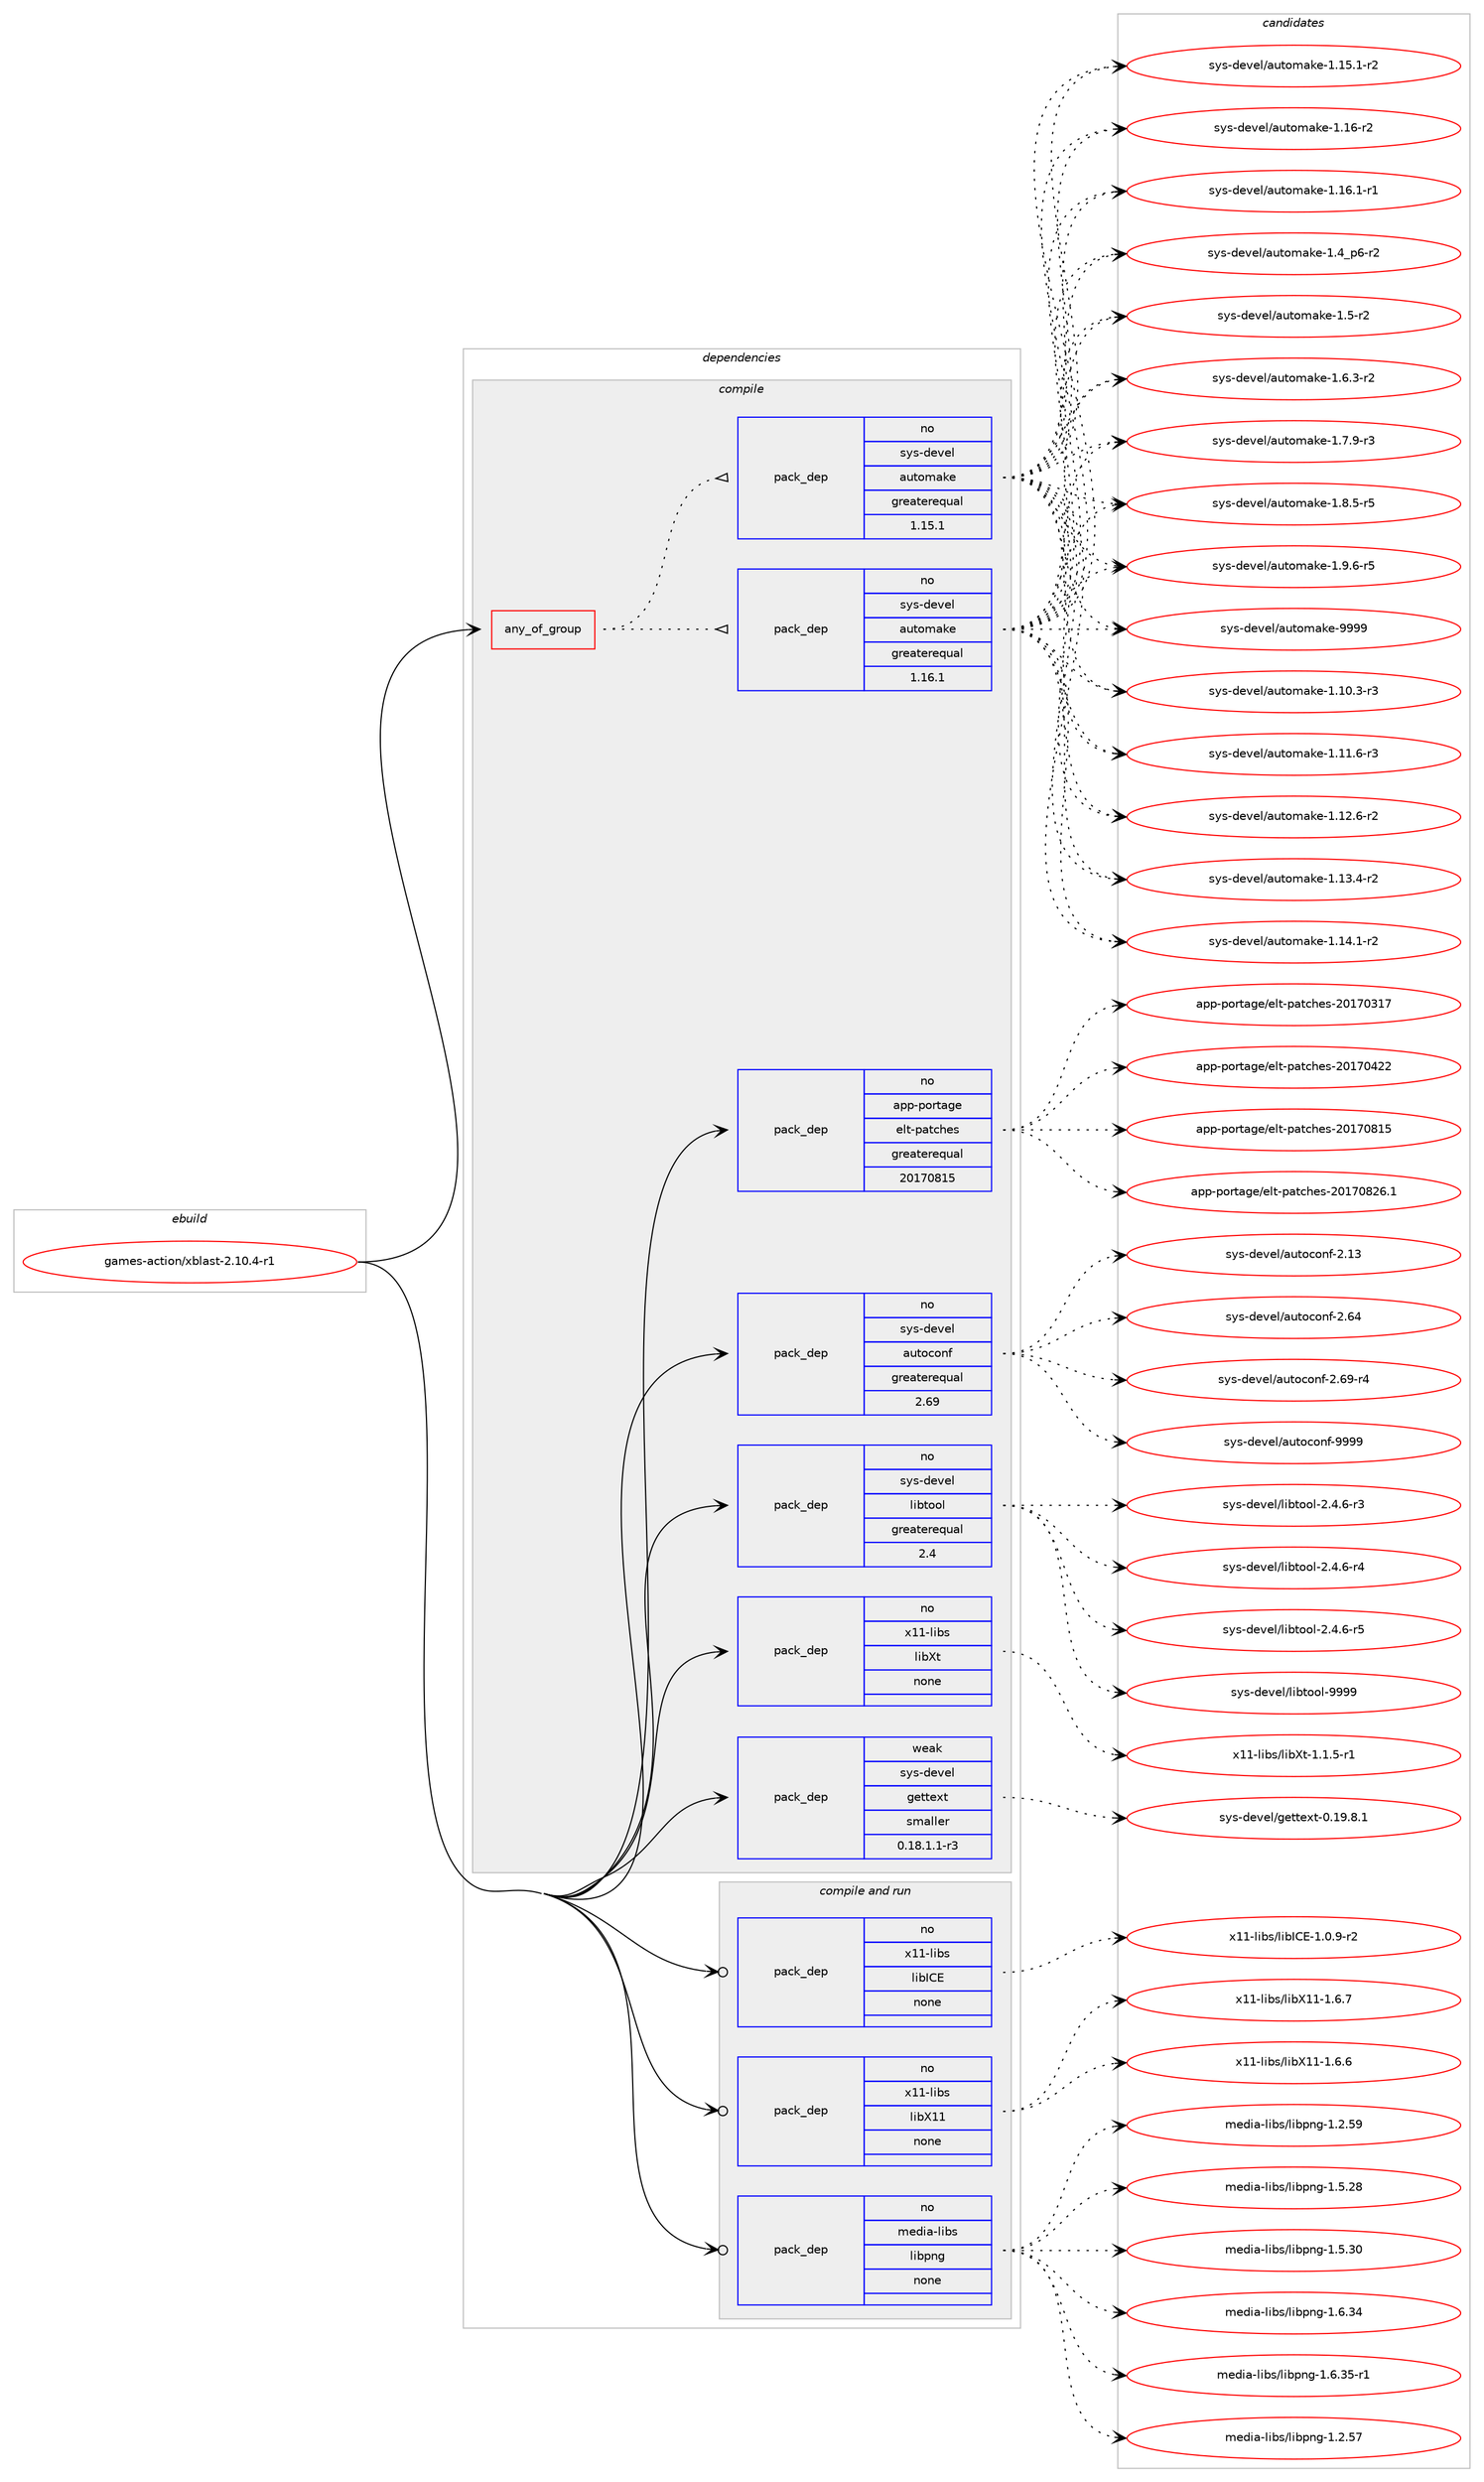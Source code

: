 digraph prolog {

# *************
# Graph options
# *************

newrank=true;
concentrate=true;
compound=true;
graph [rankdir=LR,fontname=Helvetica,fontsize=10,ranksep=1.5];#, ranksep=2.5, nodesep=0.2];
edge  [arrowhead=vee];
node  [fontname=Helvetica,fontsize=10];

# **********
# The ebuild
# **********

subgraph cluster_leftcol {
color=gray;
rank=same;
label=<<i>ebuild</i>>;
id [label="games-action/xblast-2.10.4-r1", color=red, width=4, href="../games-action/xblast-2.10.4-r1.svg"];
}

# ****************
# The dependencies
# ****************

subgraph cluster_midcol {
color=gray;
label=<<i>dependencies</i>>;
subgraph cluster_compile {
fillcolor="#eeeeee";
style=filled;
label=<<i>compile</i>>;
subgraph any128 {
dependency5862 [label=<<TABLE BORDER="0" CELLBORDER="1" CELLSPACING="0" CELLPADDING="4"><TR><TD CELLPADDING="10">any_of_group</TD></TR></TABLE>>, shape=none, color=red];subgraph pack4511 {
dependency5863 [label=<<TABLE BORDER="0" CELLBORDER="1" CELLSPACING="0" CELLPADDING="4" WIDTH="220"><TR><TD ROWSPAN="6" CELLPADDING="30">pack_dep</TD></TR><TR><TD WIDTH="110">no</TD></TR><TR><TD>sys-devel</TD></TR><TR><TD>automake</TD></TR><TR><TD>greaterequal</TD></TR><TR><TD>1.16.1</TD></TR></TABLE>>, shape=none, color=blue];
}
dependency5862:e -> dependency5863:w [weight=20,style="dotted",arrowhead="oinv"];
subgraph pack4512 {
dependency5864 [label=<<TABLE BORDER="0" CELLBORDER="1" CELLSPACING="0" CELLPADDING="4" WIDTH="220"><TR><TD ROWSPAN="6" CELLPADDING="30">pack_dep</TD></TR><TR><TD WIDTH="110">no</TD></TR><TR><TD>sys-devel</TD></TR><TR><TD>automake</TD></TR><TR><TD>greaterequal</TD></TR><TR><TD>1.15.1</TD></TR></TABLE>>, shape=none, color=blue];
}
dependency5862:e -> dependency5864:w [weight=20,style="dotted",arrowhead="oinv"];
}
id:e -> dependency5862:w [weight=20,style="solid",arrowhead="vee"];
subgraph pack4513 {
dependency5865 [label=<<TABLE BORDER="0" CELLBORDER="1" CELLSPACING="0" CELLPADDING="4" WIDTH="220"><TR><TD ROWSPAN="6" CELLPADDING="30">pack_dep</TD></TR><TR><TD WIDTH="110">no</TD></TR><TR><TD>app-portage</TD></TR><TR><TD>elt-patches</TD></TR><TR><TD>greaterequal</TD></TR><TR><TD>20170815</TD></TR></TABLE>>, shape=none, color=blue];
}
id:e -> dependency5865:w [weight=20,style="solid",arrowhead="vee"];
subgraph pack4514 {
dependency5866 [label=<<TABLE BORDER="0" CELLBORDER="1" CELLSPACING="0" CELLPADDING="4" WIDTH="220"><TR><TD ROWSPAN="6" CELLPADDING="30">pack_dep</TD></TR><TR><TD WIDTH="110">no</TD></TR><TR><TD>sys-devel</TD></TR><TR><TD>autoconf</TD></TR><TR><TD>greaterequal</TD></TR><TR><TD>2.69</TD></TR></TABLE>>, shape=none, color=blue];
}
id:e -> dependency5866:w [weight=20,style="solid",arrowhead="vee"];
subgraph pack4515 {
dependency5867 [label=<<TABLE BORDER="0" CELLBORDER="1" CELLSPACING="0" CELLPADDING="4" WIDTH="220"><TR><TD ROWSPAN="6" CELLPADDING="30">pack_dep</TD></TR><TR><TD WIDTH="110">no</TD></TR><TR><TD>sys-devel</TD></TR><TR><TD>libtool</TD></TR><TR><TD>greaterequal</TD></TR><TR><TD>2.4</TD></TR></TABLE>>, shape=none, color=blue];
}
id:e -> dependency5867:w [weight=20,style="solid",arrowhead="vee"];
subgraph pack4516 {
dependency5868 [label=<<TABLE BORDER="0" CELLBORDER="1" CELLSPACING="0" CELLPADDING="4" WIDTH="220"><TR><TD ROWSPAN="6" CELLPADDING="30">pack_dep</TD></TR><TR><TD WIDTH="110">no</TD></TR><TR><TD>x11-libs</TD></TR><TR><TD>libXt</TD></TR><TR><TD>none</TD></TR><TR><TD></TD></TR></TABLE>>, shape=none, color=blue];
}
id:e -> dependency5868:w [weight=20,style="solid",arrowhead="vee"];
subgraph pack4517 {
dependency5869 [label=<<TABLE BORDER="0" CELLBORDER="1" CELLSPACING="0" CELLPADDING="4" WIDTH="220"><TR><TD ROWSPAN="6" CELLPADDING="30">pack_dep</TD></TR><TR><TD WIDTH="110">weak</TD></TR><TR><TD>sys-devel</TD></TR><TR><TD>gettext</TD></TR><TR><TD>smaller</TD></TR><TR><TD>0.18.1.1-r3</TD></TR></TABLE>>, shape=none, color=blue];
}
id:e -> dependency5869:w [weight=20,style="solid",arrowhead="vee"];
}
subgraph cluster_compileandrun {
fillcolor="#eeeeee";
style=filled;
label=<<i>compile and run</i>>;
subgraph pack4518 {
dependency5870 [label=<<TABLE BORDER="0" CELLBORDER="1" CELLSPACING="0" CELLPADDING="4" WIDTH="220"><TR><TD ROWSPAN="6" CELLPADDING="30">pack_dep</TD></TR><TR><TD WIDTH="110">no</TD></TR><TR><TD>media-libs</TD></TR><TR><TD>libpng</TD></TR><TR><TD>none</TD></TR><TR><TD></TD></TR></TABLE>>, shape=none, color=blue];
}
id:e -> dependency5870:w [weight=20,style="solid",arrowhead="odotvee"];
subgraph pack4519 {
dependency5871 [label=<<TABLE BORDER="0" CELLBORDER="1" CELLSPACING="0" CELLPADDING="4" WIDTH="220"><TR><TD ROWSPAN="6" CELLPADDING="30">pack_dep</TD></TR><TR><TD WIDTH="110">no</TD></TR><TR><TD>x11-libs</TD></TR><TR><TD>libICE</TD></TR><TR><TD>none</TD></TR><TR><TD></TD></TR></TABLE>>, shape=none, color=blue];
}
id:e -> dependency5871:w [weight=20,style="solid",arrowhead="odotvee"];
subgraph pack4520 {
dependency5872 [label=<<TABLE BORDER="0" CELLBORDER="1" CELLSPACING="0" CELLPADDING="4" WIDTH="220"><TR><TD ROWSPAN="6" CELLPADDING="30">pack_dep</TD></TR><TR><TD WIDTH="110">no</TD></TR><TR><TD>x11-libs</TD></TR><TR><TD>libX11</TD></TR><TR><TD>none</TD></TR><TR><TD></TD></TR></TABLE>>, shape=none, color=blue];
}
id:e -> dependency5872:w [weight=20,style="solid",arrowhead="odotvee"];
}
subgraph cluster_run {
fillcolor="#eeeeee";
style=filled;
label=<<i>run</i>>;
}
}

# **************
# The candidates
# **************

subgraph cluster_choices {
rank=same;
color=gray;
label=<<i>candidates</i>>;

subgraph choice4511 {
color=black;
nodesep=1;
choice11512111545100101118101108479711711611110997107101454946494846514511451 [label="sys-devel/automake-1.10.3-r3", color=red, width=4,href="../sys-devel/automake-1.10.3-r3.svg"];
choice11512111545100101118101108479711711611110997107101454946494946544511451 [label="sys-devel/automake-1.11.6-r3", color=red, width=4,href="../sys-devel/automake-1.11.6-r3.svg"];
choice11512111545100101118101108479711711611110997107101454946495046544511450 [label="sys-devel/automake-1.12.6-r2", color=red, width=4,href="../sys-devel/automake-1.12.6-r2.svg"];
choice11512111545100101118101108479711711611110997107101454946495146524511450 [label="sys-devel/automake-1.13.4-r2", color=red, width=4,href="../sys-devel/automake-1.13.4-r2.svg"];
choice11512111545100101118101108479711711611110997107101454946495246494511450 [label="sys-devel/automake-1.14.1-r2", color=red, width=4,href="../sys-devel/automake-1.14.1-r2.svg"];
choice11512111545100101118101108479711711611110997107101454946495346494511450 [label="sys-devel/automake-1.15.1-r2", color=red, width=4,href="../sys-devel/automake-1.15.1-r2.svg"];
choice1151211154510010111810110847971171161111099710710145494649544511450 [label="sys-devel/automake-1.16-r2", color=red, width=4,href="../sys-devel/automake-1.16-r2.svg"];
choice11512111545100101118101108479711711611110997107101454946495446494511449 [label="sys-devel/automake-1.16.1-r1", color=red, width=4,href="../sys-devel/automake-1.16.1-r1.svg"];
choice115121115451001011181011084797117116111109971071014549465295112544511450 [label="sys-devel/automake-1.4_p6-r2", color=red, width=4,href="../sys-devel/automake-1.4_p6-r2.svg"];
choice11512111545100101118101108479711711611110997107101454946534511450 [label="sys-devel/automake-1.5-r2", color=red, width=4,href="../sys-devel/automake-1.5-r2.svg"];
choice115121115451001011181011084797117116111109971071014549465446514511450 [label="sys-devel/automake-1.6.3-r2", color=red, width=4,href="../sys-devel/automake-1.6.3-r2.svg"];
choice115121115451001011181011084797117116111109971071014549465546574511451 [label="sys-devel/automake-1.7.9-r3", color=red, width=4,href="../sys-devel/automake-1.7.9-r3.svg"];
choice115121115451001011181011084797117116111109971071014549465646534511453 [label="sys-devel/automake-1.8.5-r5", color=red, width=4,href="../sys-devel/automake-1.8.5-r5.svg"];
choice115121115451001011181011084797117116111109971071014549465746544511453 [label="sys-devel/automake-1.9.6-r5", color=red, width=4,href="../sys-devel/automake-1.9.6-r5.svg"];
choice115121115451001011181011084797117116111109971071014557575757 [label="sys-devel/automake-9999", color=red, width=4,href="../sys-devel/automake-9999.svg"];
dependency5863:e -> choice11512111545100101118101108479711711611110997107101454946494846514511451:w [style=dotted,weight="100"];
dependency5863:e -> choice11512111545100101118101108479711711611110997107101454946494946544511451:w [style=dotted,weight="100"];
dependency5863:e -> choice11512111545100101118101108479711711611110997107101454946495046544511450:w [style=dotted,weight="100"];
dependency5863:e -> choice11512111545100101118101108479711711611110997107101454946495146524511450:w [style=dotted,weight="100"];
dependency5863:e -> choice11512111545100101118101108479711711611110997107101454946495246494511450:w [style=dotted,weight="100"];
dependency5863:e -> choice11512111545100101118101108479711711611110997107101454946495346494511450:w [style=dotted,weight="100"];
dependency5863:e -> choice1151211154510010111810110847971171161111099710710145494649544511450:w [style=dotted,weight="100"];
dependency5863:e -> choice11512111545100101118101108479711711611110997107101454946495446494511449:w [style=dotted,weight="100"];
dependency5863:e -> choice115121115451001011181011084797117116111109971071014549465295112544511450:w [style=dotted,weight="100"];
dependency5863:e -> choice11512111545100101118101108479711711611110997107101454946534511450:w [style=dotted,weight="100"];
dependency5863:e -> choice115121115451001011181011084797117116111109971071014549465446514511450:w [style=dotted,weight="100"];
dependency5863:e -> choice115121115451001011181011084797117116111109971071014549465546574511451:w [style=dotted,weight="100"];
dependency5863:e -> choice115121115451001011181011084797117116111109971071014549465646534511453:w [style=dotted,weight="100"];
dependency5863:e -> choice115121115451001011181011084797117116111109971071014549465746544511453:w [style=dotted,weight="100"];
dependency5863:e -> choice115121115451001011181011084797117116111109971071014557575757:w [style=dotted,weight="100"];
}
subgraph choice4512 {
color=black;
nodesep=1;
choice11512111545100101118101108479711711611110997107101454946494846514511451 [label="sys-devel/automake-1.10.3-r3", color=red, width=4,href="../sys-devel/automake-1.10.3-r3.svg"];
choice11512111545100101118101108479711711611110997107101454946494946544511451 [label="sys-devel/automake-1.11.6-r3", color=red, width=4,href="../sys-devel/automake-1.11.6-r3.svg"];
choice11512111545100101118101108479711711611110997107101454946495046544511450 [label="sys-devel/automake-1.12.6-r2", color=red, width=4,href="../sys-devel/automake-1.12.6-r2.svg"];
choice11512111545100101118101108479711711611110997107101454946495146524511450 [label="sys-devel/automake-1.13.4-r2", color=red, width=4,href="../sys-devel/automake-1.13.4-r2.svg"];
choice11512111545100101118101108479711711611110997107101454946495246494511450 [label="sys-devel/automake-1.14.1-r2", color=red, width=4,href="../sys-devel/automake-1.14.1-r2.svg"];
choice11512111545100101118101108479711711611110997107101454946495346494511450 [label="sys-devel/automake-1.15.1-r2", color=red, width=4,href="../sys-devel/automake-1.15.1-r2.svg"];
choice1151211154510010111810110847971171161111099710710145494649544511450 [label="sys-devel/automake-1.16-r2", color=red, width=4,href="../sys-devel/automake-1.16-r2.svg"];
choice11512111545100101118101108479711711611110997107101454946495446494511449 [label="sys-devel/automake-1.16.1-r1", color=red, width=4,href="../sys-devel/automake-1.16.1-r1.svg"];
choice115121115451001011181011084797117116111109971071014549465295112544511450 [label="sys-devel/automake-1.4_p6-r2", color=red, width=4,href="../sys-devel/automake-1.4_p6-r2.svg"];
choice11512111545100101118101108479711711611110997107101454946534511450 [label="sys-devel/automake-1.5-r2", color=red, width=4,href="../sys-devel/automake-1.5-r2.svg"];
choice115121115451001011181011084797117116111109971071014549465446514511450 [label="sys-devel/automake-1.6.3-r2", color=red, width=4,href="../sys-devel/automake-1.6.3-r2.svg"];
choice115121115451001011181011084797117116111109971071014549465546574511451 [label="sys-devel/automake-1.7.9-r3", color=red, width=4,href="../sys-devel/automake-1.7.9-r3.svg"];
choice115121115451001011181011084797117116111109971071014549465646534511453 [label="sys-devel/automake-1.8.5-r5", color=red, width=4,href="../sys-devel/automake-1.8.5-r5.svg"];
choice115121115451001011181011084797117116111109971071014549465746544511453 [label="sys-devel/automake-1.9.6-r5", color=red, width=4,href="../sys-devel/automake-1.9.6-r5.svg"];
choice115121115451001011181011084797117116111109971071014557575757 [label="sys-devel/automake-9999", color=red, width=4,href="../sys-devel/automake-9999.svg"];
dependency5864:e -> choice11512111545100101118101108479711711611110997107101454946494846514511451:w [style=dotted,weight="100"];
dependency5864:e -> choice11512111545100101118101108479711711611110997107101454946494946544511451:w [style=dotted,weight="100"];
dependency5864:e -> choice11512111545100101118101108479711711611110997107101454946495046544511450:w [style=dotted,weight="100"];
dependency5864:e -> choice11512111545100101118101108479711711611110997107101454946495146524511450:w [style=dotted,weight="100"];
dependency5864:e -> choice11512111545100101118101108479711711611110997107101454946495246494511450:w [style=dotted,weight="100"];
dependency5864:e -> choice11512111545100101118101108479711711611110997107101454946495346494511450:w [style=dotted,weight="100"];
dependency5864:e -> choice1151211154510010111810110847971171161111099710710145494649544511450:w [style=dotted,weight="100"];
dependency5864:e -> choice11512111545100101118101108479711711611110997107101454946495446494511449:w [style=dotted,weight="100"];
dependency5864:e -> choice115121115451001011181011084797117116111109971071014549465295112544511450:w [style=dotted,weight="100"];
dependency5864:e -> choice11512111545100101118101108479711711611110997107101454946534511450:w [style=dotted,weight="100"];
dependency5864:e -> choice115121115451001011181011084797117116111109971071014549465446514511450:w [style=dotted,weight="100"];
dependency5864:e -> choice115121115451001011181011084797117116111109971071014549465546574511451:w [style=dotted,weight="100"];
dependency5864:e -> choice115121115451001011181011084797117116111109971071014549465646534511453:w [style=dotted,weight="100"];
dependency5864:e -> choice115121115451001011181011084797117116111109971071014549465746544511453:w [style=dotted,weight="100"];
dependency5864:e -> choice115121115451001011181011084797117116111109971071014557575757:w [style=dotted,weight="100"];
}
subgraph choice4513 {
color=black;
nodesep=1;
choice97112112451121111141169710310147101108116451129711699104101115455048495548514955 [label="app-portage/elt-patches-20170317", color=red, width=4,href="../app-portage/elt-patches-20170317.svg"];
choice97112112451121111141169710310147101108116451129711699104101115455048495548525050 [label="app-portage/elt-patches-20170422", color=red, width=4,href="../app-portage/elt-patches-20170422.svg"];
choice97112112451121111141169710310147101108116451129711699104101115455048495548564953 [label="app-portage/elt-patches-20170815", color=red, width=4,href="../app-portage/elt-patches-20170815.svg"];
choice971121124511211111411697103101471011081164511297116991041011154550484955485650544649 [label="app-portage/elt-patches-20170826.1", color=red, width=4,href="../app-portage/elt-patches-20170826.1.svg"];
dependency5865:e -> choice97112112451121111141169710310147101108116451129711699104101115455048495548514955:w [style=dotted,weight="100"];
dependency5865:e -> choice97112112451121111141169710310147101108116451129711699104101115455048495548525050:w [style=dotted,weight="100"];
dependency5865:e -> choice97112112451121111141169710310147101108116451129711699104101115455048495548564953:w [style=dotted,weight="100"];
dependency5865:e -> choice971121124511211111411697103101471011081164511297116991041011154550484955485650544649:w [style=dotted,weight="100"];
}
subgraph choice4514 {
color=black;
nodesep=1;
choice115121115451001011181011084797117116111991111101024550464951 [label="sys-devel/autoconf-2.13", color=red, width=4,href="../sys-devel/autoconf-2.13.svg"];
choice115121115451001011181011084797117116111991111101024550465452 [label="sys-devel/autoconf-2.64", color=red, width=4,href="../sys-devel/autoconf-2.64.svg"];
choice1151211154510010111810110847971171161119911111010245504654574511452 [label="sys-devel/autoconf-2.69-r4", color=red, width=4,href="../sys-devel/autoconf-2.69-r4.svg"];
choice115121115451001011181011084797117116111991111101024557575757 [label="sys-devel/autoconf-9999", color=red, width=4,href="../sys-devel/autoconf-9999.svg"];
dependency5866:e -> choice115121115451001011181011084797117116111991111101024550464951:w [style=dotted,weight="100"];
dependency5866:e -> choice115121115451001011181011084797117116111991111101024550465452:w [style=dotted,weight="100"];
dependency5866:e -> choice1151211154510010111810110847971171161119911111010245504654574511452:w [style=dotted,weight="100"];
dependency5866:e -> choice115121115451001011181011084797117116111991111101024557575757:w [style=dotted,weight="100"];
}
subgraph choice4515 {
color=black;
nodesep=1;
choice1151211154510010111810110847108105981161111111084550465246544511451 [label="sys-devel/libtool-2.4.6-r3", color=red, width=4,href="../sys-devel/libtool-2.4.6-r3.svg"];
choice1151211154510010111810110847108105981161111111084550465246544511452 [label="sys-devel/libtool-2.4.6-r4", color=red, width=4,href="../sys-devel/libtool-2.4.6-r4.svg"];
choice1151211154510010111810110847108105981161111111084550465246544511453 [label="sys-devel/libtool-2.4.6-r5", color=red, width=4,href="../sys-devel/libtool-2.4.6-r5.svg"];
choice1151211154510010111810110847108105981161111111084557575757 [label="sys-devel/libtool-9999", color=red, width=4,href="../sys-devel/libtool-9999.svg"];
dependency5867:e -> choice1151211154510010111810110847108105981161111111084550465246544511451:w [style=dotted,weight="100"];
dependency5867:e -> choice1151211154510010111810110847108105981161111111084550465246544511452:w [style=dotted,weight="100"];
dependency5867:e -> choice1151211154510010111810110847108105981161111111084550465246544511453:w [style=dotted,weight="100"];
dependency5867:e -> choice1151211154510010111810110847108105981161111111084557575757:w [style=dotted,weight="100"];
}
subgraph choice4516 {
color=black;
nodesep=1;
choice120494945108105981154710810598881164549464946534511449 [label="x11-libs/libXt-1.1.5-r1", color=red, width=4,href="../x11-libs/libXt-1.1.5-r1.svg"];
dependency5868:e -> choice120494945108105981154710810598881164549464946534511449:w [style=dotted,weight="100"];
}
subgraph choice4517 {
color=black;
nodesep=1;
choice1151211154510010111810110847103101116116101120116454846495746564649 [label="sys-devel/gettext-0.19.8.1", color=red, width=4,href="../sys-devel/gettext-0.19.8.1.svg"];
dependency5869:e -> choice1151211154510010111810110847103101116116101120116454846495746564649:w [style=dotted,weight="100"];
}
subgraph choice4518 {
color=black;
nodesep=1;
choice109101100105974510810598115471081059811211010345494650465355 [label="media-libs/libpng-1.2.57", color=red, width=4,href="../media-libs/libpng-1.2.57.svg"];
choice109101100105974510810598115471081059811211010345494650465357 [label="media-libs/libpng-1.2.59", color=red, width=4,href="../media-libs/libpng-1.2.59.svg"];
choice109101100105974510810598115471081059811211010345494653465056 [label="media-libs/libpng-1.5.28", color=red, width=4,href="../media-libs/libpng-1.5.28.svg"];
choice109101100105974510810598115471081059811211010345494653465148 [label="media-libs/libpng-1.5.30", color=red, width=4,href="../media-libs/libpng-1.5.30.svg"];
choice109101100105974510810598115471081059811211010345494654465152 [label="media-libs/libpng-1.6.34", color=red, width=4,href="../media-libs/libpng-1.6.34.svg"];
choice1091011001059745108105981154710810598112110103454946544651534511449 [label="media-libs/libpng-1.6.35-r1", color=red, width=4,href="../media-libs/libpng-1.6.35-r1.svg"];
dependency5870:e -> choice109101100105974510810598115471081059811211010345494650465355:w [style=dotted,weight="100"];
dependency5870:e -> choice109101100105974510810598115471081059811211010345494650465357:w [style=dotted,weight="100"];
dependency5870:e -> choice109101100105974510810598115471081059811211010345494653465056:w [style=dotted,weight="100"];
dependency5870:e -> choice109101100105974510810598115471081059811211010345494653465148:w [style=dotted,weight="100"];
dependency5870:e -> choice109101100105974510810598115471081059811211010345494654465152:w [style=dotted,weight="100"];
dependency5870:e -> choice1091011001059745108105981154710810598112110103454946544651534511449:w [style=dotted,weight="100"];
}
subgraph choice4519 {
color=black;
nodesep=1;
choice1204949451081059811547108105987367694549464846574511450 [label="x11-libs/libICE-1.0.9-r2", color=red, width=4,href="../x11-libs/libICE-1.0.9-r2.svg"];
dependency5871:e -> choice1204949451081059811547108105987367694549464846574511450:w [style=dotted,weight="100"];
}
subgraph choice4520 {
color=black;
nodesep=1;
choice120494945108105981154710810598884949454946544654 [label="x11-libs/libX11-1.6.6", color=red, width=4,href="../x11-libs/libX11-1.6.6.svg"];
choice120494945108105981154710810598884949454946544655 [label="x11-libs/libX11-1.6.7", color=red, width=4,href="../x11-libs/libX11-1.6.7.svg"];
dependency5872:e -> choice120494945108105981154710810598884949454946544654:w [style=dotted,weight="100"];
dependency5872:e -> choice120494945108105981154710810598884949454946544655:w [style=dotted,weight="100"];
}
}

}
